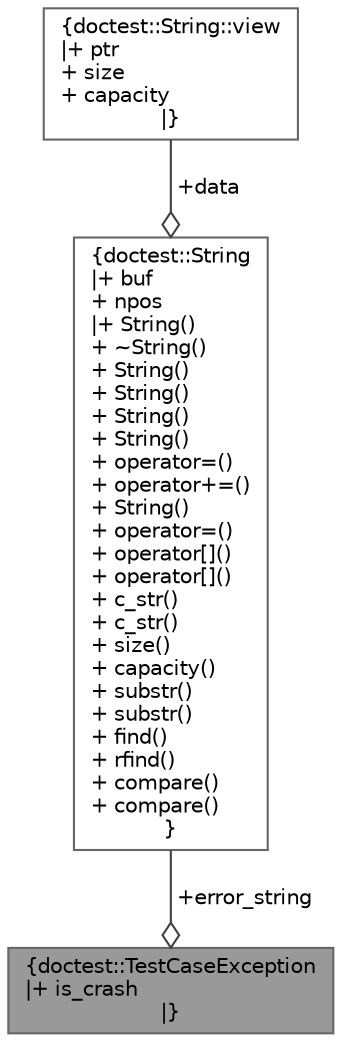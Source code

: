 digraph "doctest::TestCaseException"
{
 // LATEX_PDF_SIZE
  bgcolor="transparent";
  edge [fontname=Helvetica,fontsize=10,labelfontname=Helvetica,labelfontsize=10];
  node [fontname=Helvetica,fontsize=10,shape=box,height=0.2,width=0.4];
  Node1 [label="{doctest::TestCaseException\n|+ is_crash\l|}",height=0.2,width=0.4,color="gray40", fillcolor="grey60", style="filled", fontcolor="black",tooltip=" "];
  Node2 -> Node1 [color="grey25",style="solid",label=" +error_string" ,arrowhead="odiamond"];
  Node2 [label="{doctest::String\n|+ buf\l+ npos\l|+ String()\l+ ~String()\l+ String()\l+ String()\l+ String()\l+ String()\l+ operator=()\l+ operator+=()\l+ String()\l+ operator=()\l+ operator[]()\l+ operator[]()\l+ c_str()\l+ c_str()\l+ size()\l+ capacity()\l+ substr()\l+ substr()\l+ find()\l+ rfind()\l+ compare()\l+ compare()\l}",height=0.2,width=0.4,color="gray40", fillcolor="white", style="filled",URL="$classdoctest_1_1_string.html",tooltip=" "];
  Node3 -> Node2 [color="grey25",style="solid",label=" +data" ,arrowhead="odiamond"];
  Node3 [label="{doctest::String::view\n|+ ptr\l+ size\l+ capacity\l|}",height=0.2,width=0.4,color="gray40", fillcolor="white", style="filled",tooltip=" "];
}
